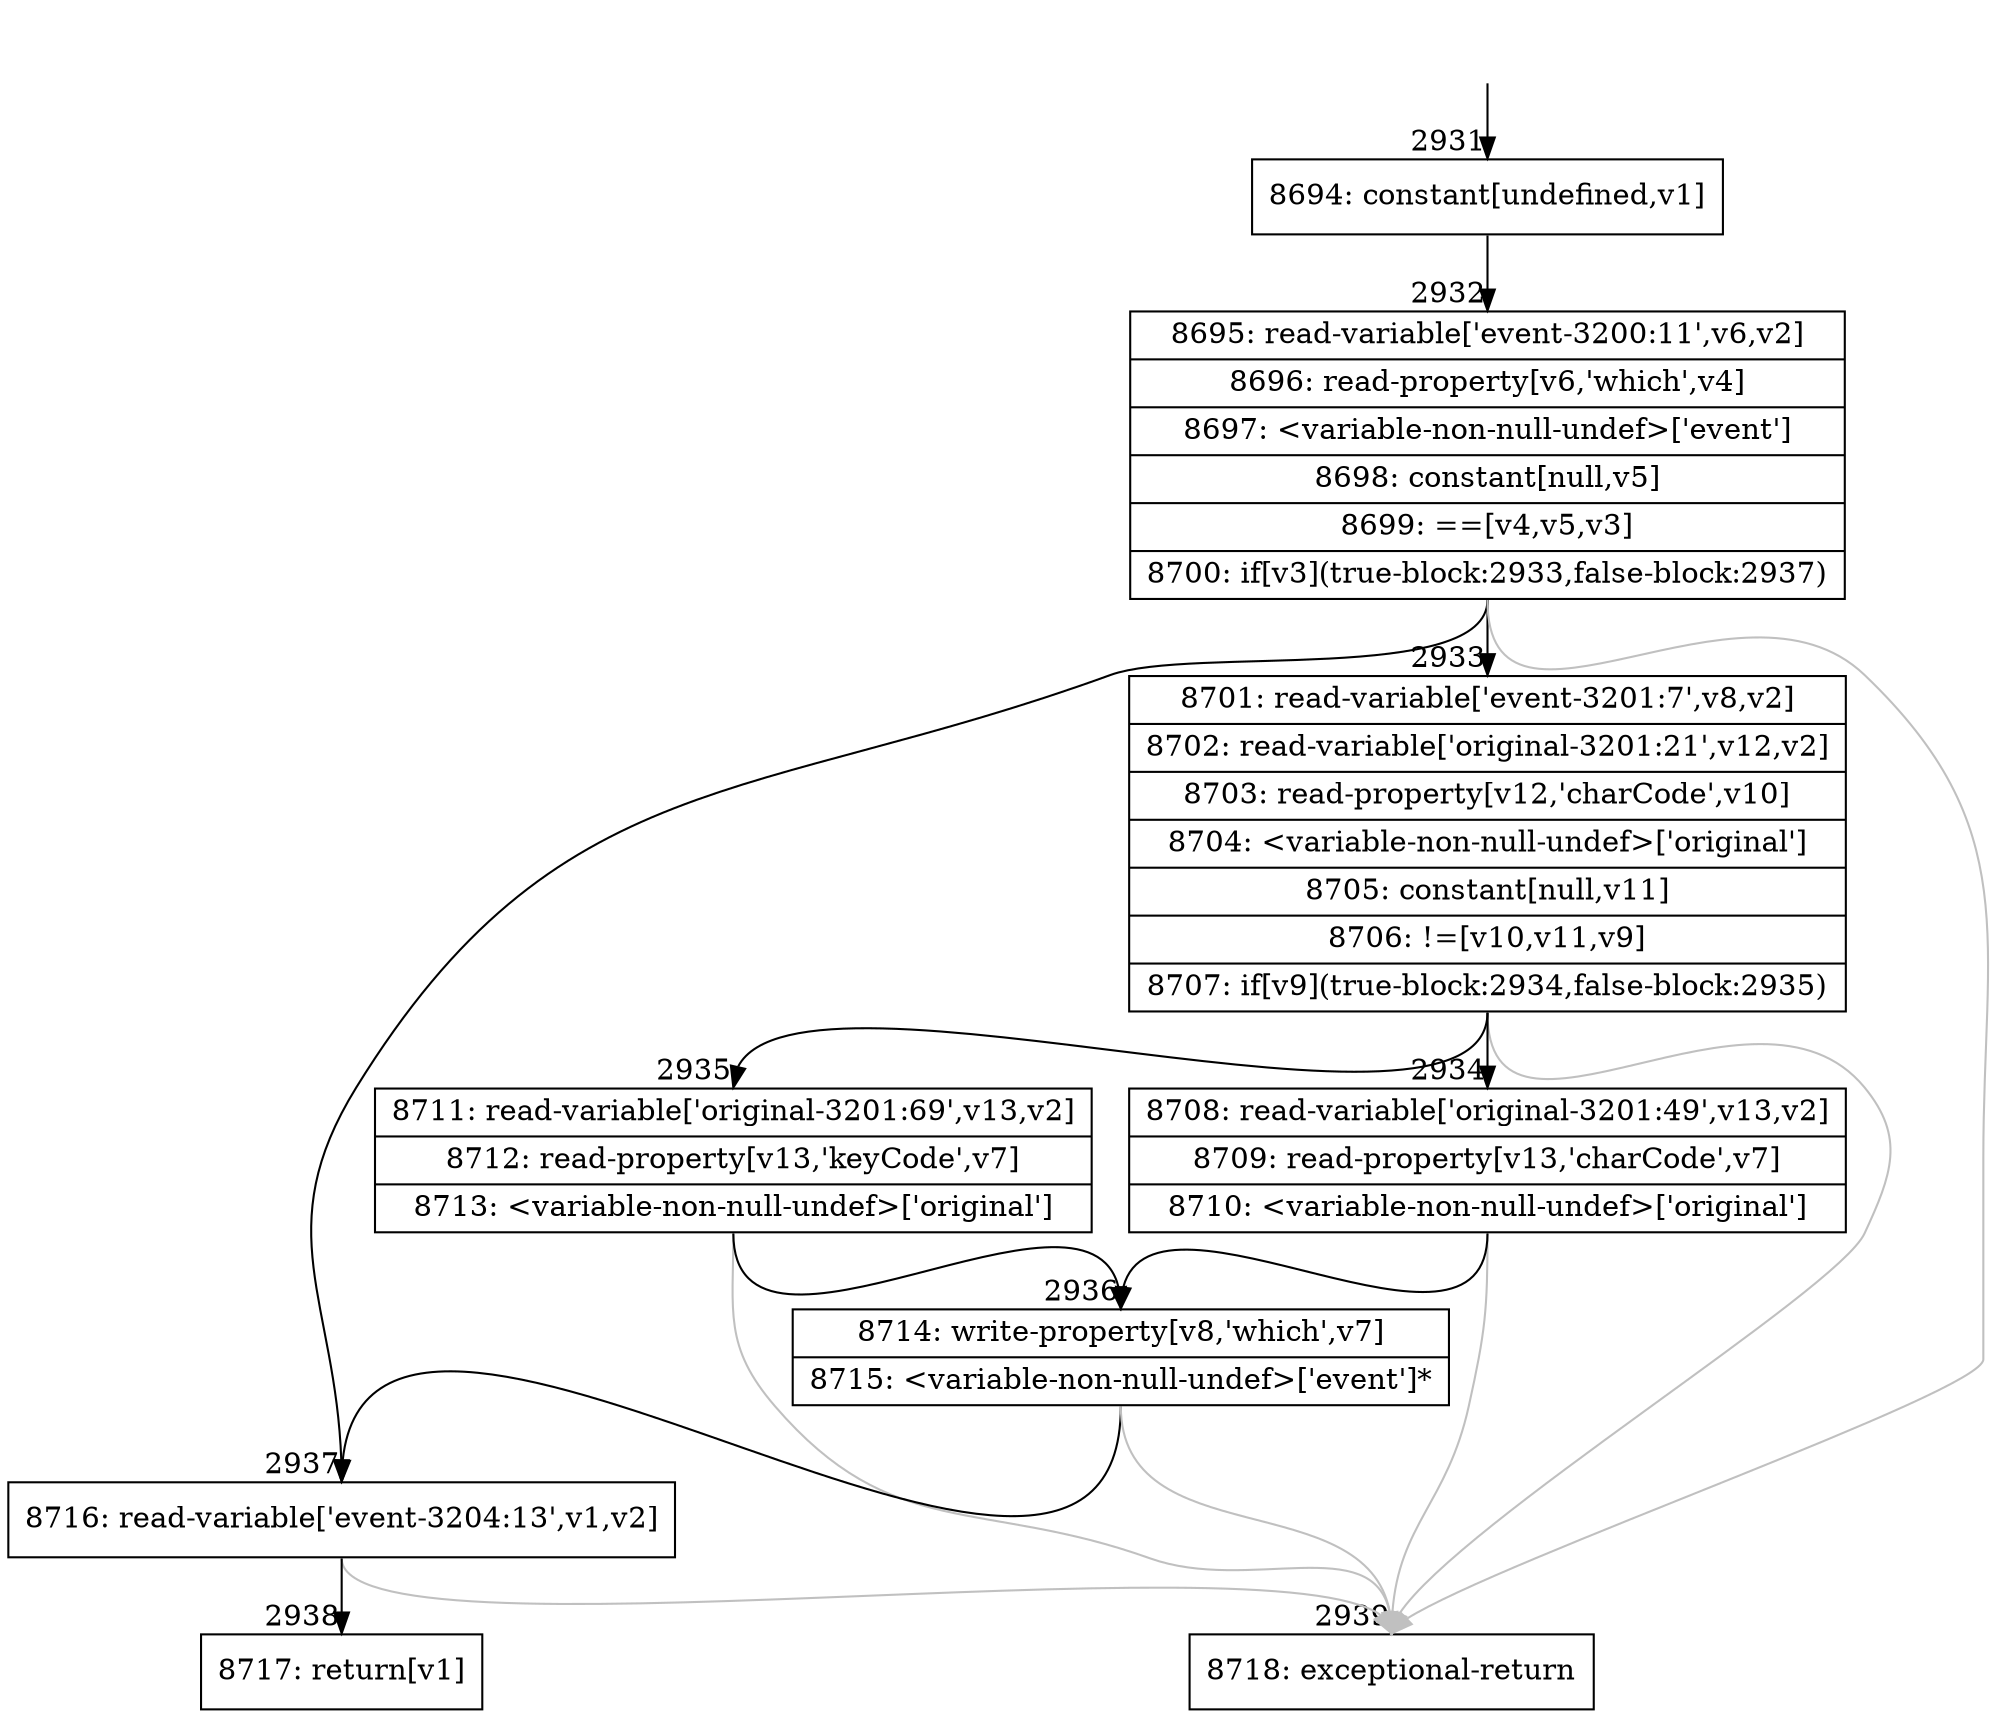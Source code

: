 digraph {
rankdir="TD"
BB_entry178[shape=none,label=""];
BB_entry178 -> BB2931 [tailport=s, headport=n, headlabel="    2931"]
BB2931 [shape=record label="{8694: constant[undefined,v1]}" ] 
BB2931 -> BB2932 [tailport=s, headport=n, headlabel="      2932"]
BB2932 [shape=record label="{8695: read-variable['event-3200:11',v6,v2]|8696: read-property[v6,'which',v4]|8697: \<variable-non-null-undef\>['event']|8698: constant[null,v5]|8699: ==[v4,v5,v3]|8700: if[v3](true-block:2933,false-block:2937)}" ] 
BB2932 -> BB2933 [tailport=s, headport=n, headlabel="      2933"]
BB2932 -> BB2937 [tailport=s, headport=n, headlabel="      2937"]
BB2932 -> BB2939 [tailport=s, headport=n, color=gray, headlabel="      2939"]
BB2933 [shape=record label="{8701: read-variable['event-3201:7',v8,v2]|8702: read-variable['original-3201:21',v12,v2]|8703: read-property[v12,'charCode',v10]|8704: \<variable-non-null-undef\>['original']|8705: constant[null,v11]|8706: !=[v10,v11,v9]|8707: if[v9](true-block:2934,false-block:2935)}" ] 
BB2933 -> BB2934 [tailport=s, headport=n, headlabel="      2934"]
BB2933 -> BB2935 [tailport=s, headport=n, headlabel="      2935"]
BB2933 -> BB2939 [tailport=s, headport=n, color=gray]
BB2934 [shape=record label="{8708: read-variable['original-3201:49',v13,v2]|8709: read-property[v13,'charCode',v7]|8710: \<variable-non-null-undef\>['original']}" ] 
BB2934 -> BB2936 [tailport=s, headport=n, headlabel="      2936"]
BB2934 -> BB2939 [tailport=s, headport=n, color=gray]
BB2935 [shape=record label="{8711: read-variable['original-3201:69',v13,v2]|8712: read-property[v13,'keyCode',v7]|8713: \<variable-non-null-undef\>['original']}" ] 
BB2935 -> BB2936 [tailport=s, headport=n]
BB2935 -> BB2939 [tailport=s, headport=n, color=gray]
BB2936 [shape=record label="{8714: write-property[v8,'which',v7]|8715: \<variable-non-null-undef\>['event']*}" ] 
BB2936 -> BB2937 [tailport=s, headport=n]
BB2936 -> BB2939 [tailport=s, headport=n, color=gray]
BB2937 [shape=record label="{8716: read-variable['event-3204:13',v1,v2]}" ] 
BB2937 -> BB2938 [tailport=s, headport=n, headlabel="      2938"]
BB2937 -> BB2939 [tailport=s, headport=n, color=gray]
BB2938 [shape=record label="{8717: return[v1]}" ] 
BB2939 [shape=record label="{8718: exceptional-return}" ] 
}
